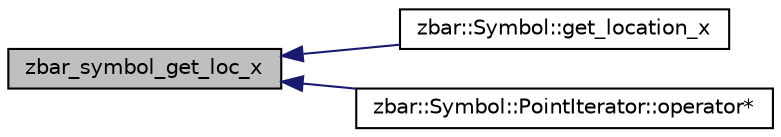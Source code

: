 digraph G
{
  edge [fontname="Helvetica",fontsize="10",labelfontname="Helvetica",labelfontsize="10"];
  node [fontname="Helvetica",fontsize="10",shape=record];
  rankdir=LR;
  Node1 [label="zbar_symbol_get_loc_x",height=0.2,width=0.4,color="black", fillcolor="grey75", style="filled" fontcolor="black"];
  Node1 -> Node2 [dir=back,color="midnightblue",fontsize="10",style="solid"];
  Node2 [label="zbar::Symbol::get_location_x",height=0.2,width=0.4,color="black", fillcolor="white", style="filled",URL="$classzbar_1_1_symbol.html#ad2e8a6cb6cdbe5287f2be94b2887079e",tooltip="see zbar_symbol_get_loc_x()."];
  Node1 -> Node3 [dir=back,color="midnightblue",fontsize="10",style="solid"];
  Node3 [label="zbar::Symbol::PointIterator::operator*",height=0.2,width=0.4,color="black", fillcolor="white", style="filled",URL="$classzbar_1_1_symbol_1_1_point_iterator.html#a8ff3f0c784f75c22fd014ad4d54ba2a5",tooltip="retrieve currently referenced Point."];
}
